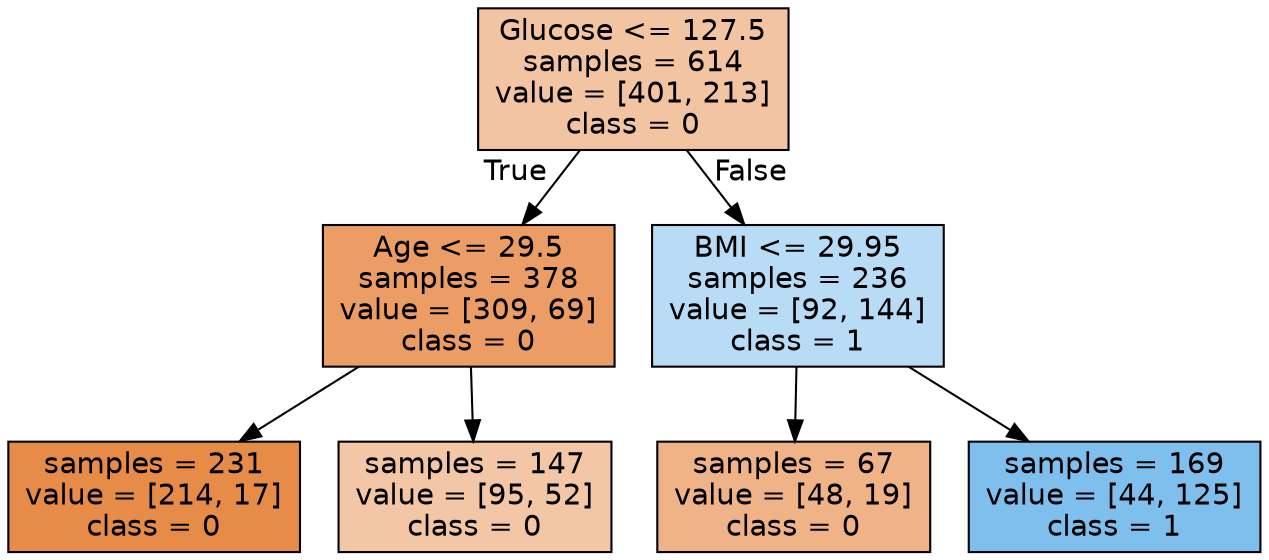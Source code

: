 digraph Tree {
node [shape=box, style="filled", color="black", fontname="helvetica"] ;
edge [fontname="helvetica"] ;
0 [label="Glucose <= 127.5\nsamples = 614\nvalue = [401, 213]\nclass = 0", fillcolor="#f3c4a2"] ;
1 [label="Age <= 29.5\nsamples = 378\nvalue = [309, 69]\nclass = 0", fillcolor="#eb9d65"] ;
0 -> 1 [labeldistance=2.5, labelangle=45, headlabel="True"] ;
2 [label="samples = 231\nvalue = [214, 17]\nclass = 0", fillcolor="#e78b49"] ;
1 -> 2 ;
3 [label="samples = 147\nvalue = [95, 52]\nclass = 0", fillcolor="#f3c6a5"] ;
1 -> 3 ;
4 [label="BMI <= 29.95\nsamples = 236\nvalue = [92, 144]\nclass = 1", fillcolor="#b8dcf6"] ;
0 -> 4 [labeldistance=2.5, labelangle=-45, headlabel="False"] ;
5 [label="samples = 67\nvalue = [48, 19]\nclass = 0", fillcolor="#efb387"] ;
4 -> 5 ;
6 [label="samples = 169\nvalue = [44, 125]\nclass = 1", fillcolor="#7fbfee"] ;
4 -> 6 ;
}